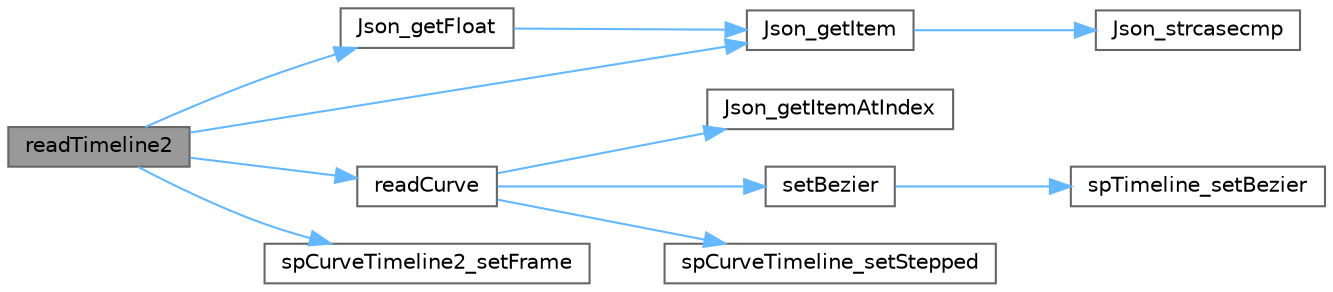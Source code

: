 digraph "readTimeline2"
{
 // LATEX_PDF_SIZE
  bgcolor="transparent";
  edge [fontname=Helvetica,fontsize=10,labelfontname=Helvetica,labelfontsize=10];
  node [fontname=Helvetica,fontsize=10,shape=box,height=0.2,width=0.4];
  rankdir="LR";
  Node1 [id="Node000001",label="readTimeline2",height=0.2,width=0.4,color="gray40", fillcolor="grey60", style="filled", fontcolor="black",tooltip=" "];
  Node1 -> Node2 [id="edge1_Node000001_Node000002",color="steelblue1",style="solid",tooltip=" "];
  Node2 [id="Node000002",label="Json_getFloat",height=0.2,width=0.4,color="grey40", fillcolor="white", style="filled",URL="$_json_8c.html#af637591beb96af1b84f07af03d9344ad",tooltip=" "];
  Node2 -> Node3 [id="edge2_Node000002_Node000003",color="steelblue1",style="solid",tooltip=" "];
  Node3 [id="Node000003",label="Json_getItem",height=0.2,width=0.4,color="grey40", fillcolor="white", style="filled",URL="$_json_8c.html#a555043ac463757ecd2fb90676f04136a",tooltip=" "];
  Node3 -> Node4 [id="edge3_Node000003_Node000004",color="steelblue1",style="solid",tooltip=" "];
  Node4 [id="Node000004",label="Json_strcasecmp",height=0.2,width=0.4,color="grey40", fillcolor="white", style="filled",URL="$_json_8c.html#a94d3b482e76694e2bf39313388c5530e",tooltip=" "];
  Node1 -> Node3 [id="edge4_Node000001_Node000003",color="steelblue1",style="solid",tooltip=" "];
  Node1 -> Node5 [id="edge5_Node000001_Node000005",color="steelblue1",style="solid",tooltip=" "];
  Node5 [id="Node000005",label="readCurve",height=0.2,width=0.4,color="grey40", fillcolor="white", style="filled",URL="$_skeleton_json_8c.html#a6323c5cf133dd00e7a6a7486cf05334f",tooltip=" "];
  Node5 -> Node6 [id="edge6_Node000005_Node000006",color="steelblue1",style="solid",tooltip=" "];
  Node6 [id="Node000006",label="Json_getItemAtIndex",height=0.2,width=0.4,color="grey40", fillcolor="white", style="filled",URL="$_json_8c.html#adac19b606a1f7c2c02da673d024619da",tooltip=" "];
  Node5 -> Node7 [id="edge7_Node000005_Node000007",color="steelblue1",style="solid",tooltip=" "];
  Node7 [id="Node000007",label="setBezier",height=0.2,width=0.4,color="grey40", fillcolor="white", style="filled",URL="$_skeleton_json_8c.html#aff353d7581aa71ac9a6fb1507636e83a",tooltip=" "];
  Node7 -> Node8 [id="edge8_Node000007_Node000008",color="steelblue1",style="solid",tooltip=" "];
  Node8 [id="Node000008",label="spTimeline_setBezier",height=0.2,width=0.4,color="grey40", fillcolor="white", style="filled",URL="$_animation_8c.html#a3d145e8d83581adb1747a250a2cdd29d",tooltip=" "];
  Node5 -> Node9 [id="edge9_Node000005_Node000009",color="steelblue1",style="solid",tooltip=" "];
  Node9 [id="Node000009",label="spCurveTimeline_setStepped",height=0.2,width=0.4,color="grey40", fillcolor="white", style="filled",URL="$_animation_8c.html#a2e63aee9626f4300da4feb77efc702d1",tooltip=" "];
  Node1 -> Node10 [id="edge10_Node000001_Node000010",color="steelblue1",style="solid",tooltip=" "];
  Node10 [id="Node000010",label="spCurveTimeline2_setFrame",height=0.2,width=0.4,color="grey40", fillcolor="white", style="filled",URL="$_animation_8c.html#a10017eed391feefc1272ae64124badf0",tooltip=" "];
}
